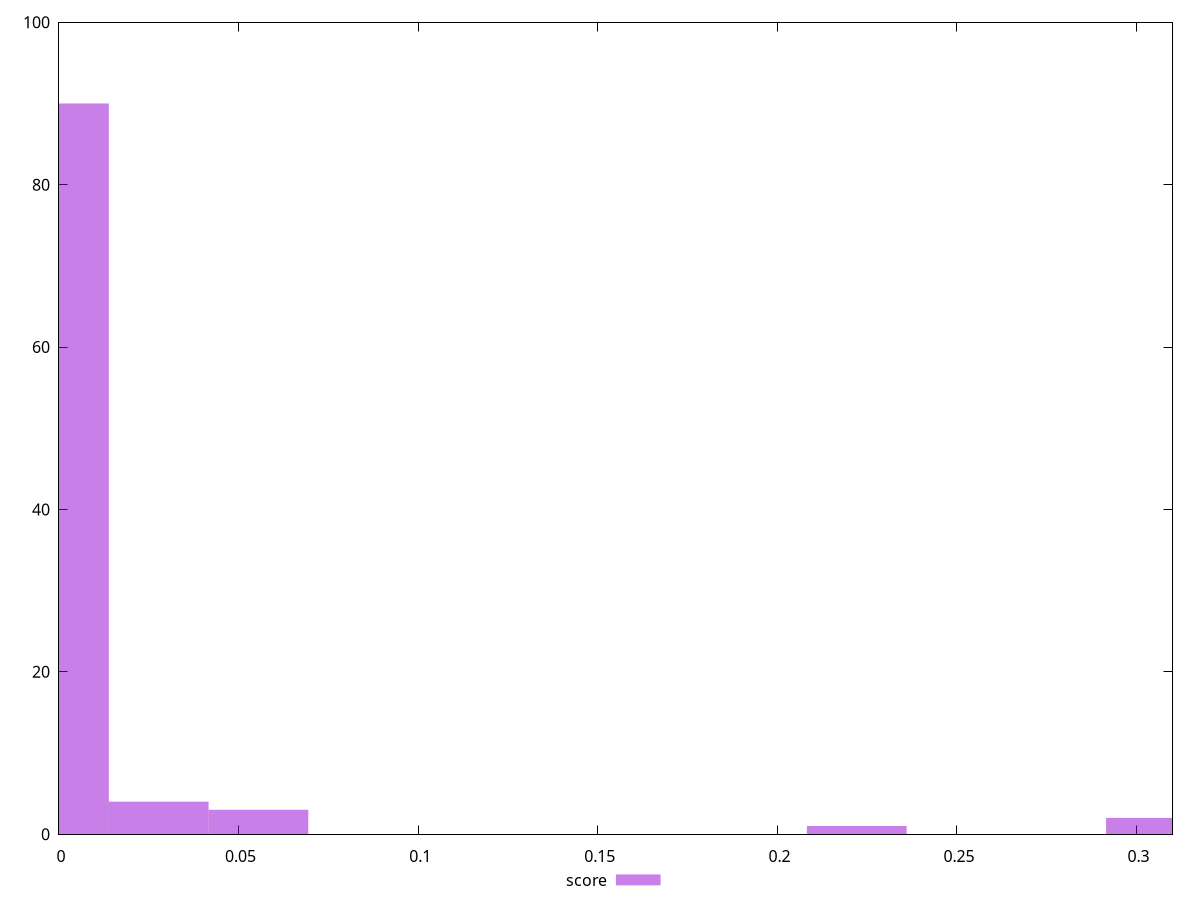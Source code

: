 reset

$score <<EOF
0 90
0.027762345938604903 4
0.055524691877209806 3
0.3053858053246539 2
0.22209876750883922 1
EOF

set key outside below
set boxwidth 0.027762345938604903
set xrange [0:0.31]
set yrange [0:100]
set trange [0:100]
set style fill transparent solid 0.5 noborder
set terminal svg size 640, 490 enhanced background rgb 'white'
set output "reports/report_00028_2021-02-24T12-49-42.674Z/uses-text-compression/samples/music/score/histogram.svg"

plot $score title "score" with boxes

reset
